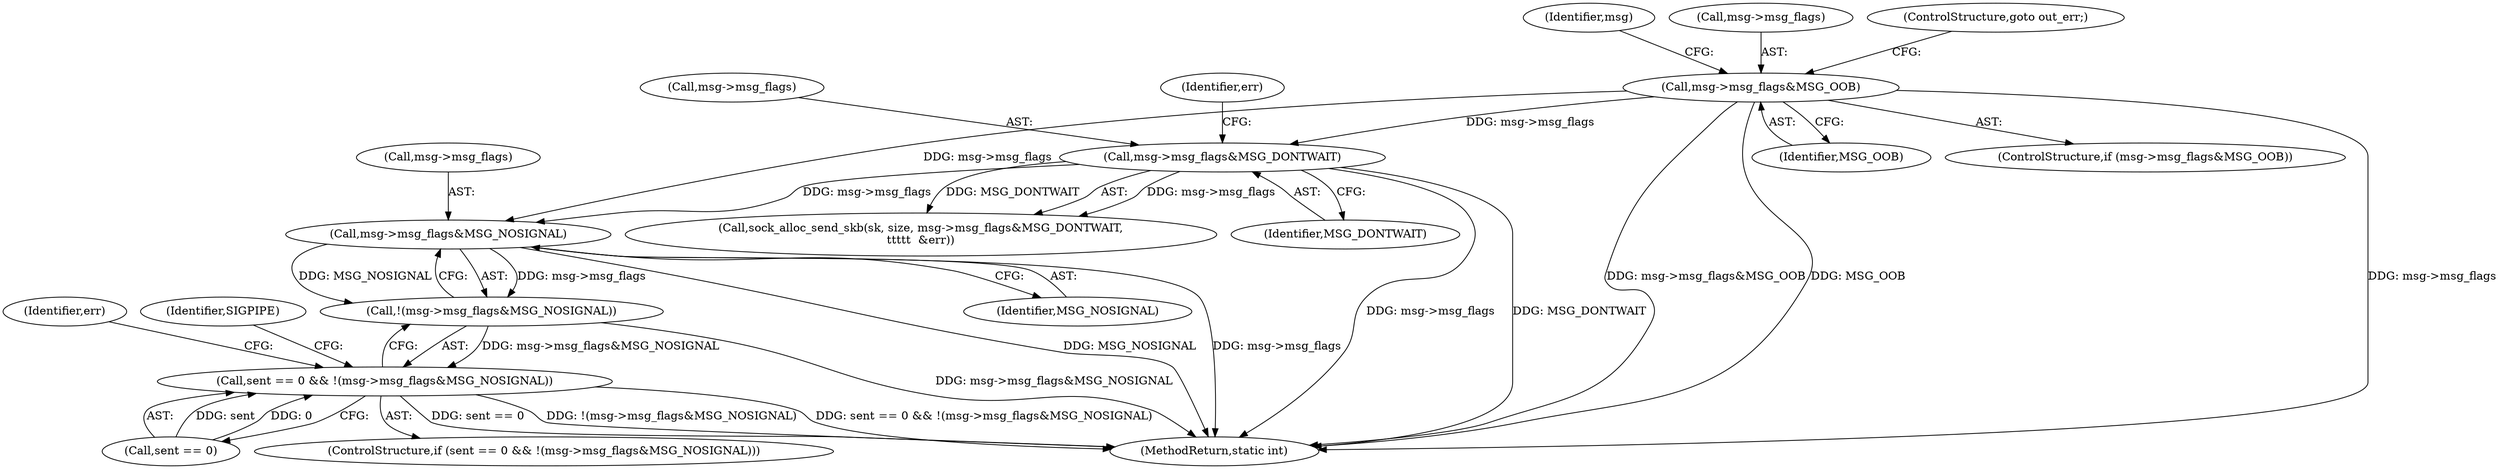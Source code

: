 digraph "0_linux_e0e3cea46d31d23dc40df0a49a7a2c04fe8edfea_1@pointer" {
"1000385" [label="(Call,msg->msg_flags&MSG_NOSIGNAL)"];
"1000258" [label="(Call,msg->msg_flags&MSG_DONTWAIT)"];
"1000172" [label="(Call,msg->msg_flags&MSG_OOB)"];
"1000384" [label="(Call,!(msg->msg_flags&MSG_NOSIGNAL))"];
"1000380" [label="(Call,sent == 0 && !(msg->msg_flags&MSG_NOSIGNAL))"];
"1000258" [label="(Call,msg->msg_flags&MSG_DONTWAIT)"];
"1000180" [label="(Identifier,msg)"];
"1000385" [label="(Call,msg->msg_flags&MSG_NOSIGNAL)"];
"1000255" [label="(Call,sock_alloc_send_skb(sk, size, msg->msg_flags&MSG_DONTWAIT,\n\t\t\t\t\t  &err))"];
"1000381" [label="(Call,sent == 0)"];
"1000262" [label="(Identifier,MSG_DONTWAIT)"];
"1000379" [label="(ControlStructure,if (sent == 0 && !(msg->msg_flags&MSG_NOSIGNAL)))"];
"1000380" [label="(Call,sent == 0 && !(msg->msg_flags&MSG_NOSIGNAL))"];
"1000384" [label="(Call,!(msg->msg_flags&MSG_NOSIGNAL))"];
"1000176" [label="(Identifier,MSG_OOB)"];
"1000409" [label="(MethodReturn,static int)"];
"1000172" [label="(Call,msg->msg_flags&MSG_OOB)"];
"1000264" [label="(Identifier,err)"];
"1000171" [label="(ControlStructure,if (msg->msg_flags&MSG_OOB))"];
"1000395" [label="(Identifier,err)"];
"1000173" [label="(Call,msg->msg_flags)"];
"1000259" [label="(Call,msg->msg_flags)"];
"1000386" [label="(Call,msg->msg_flags)"];
"1000391" [label="(Identifier,SIGPIPE)"];
"1000177" [label="(ControlStructure,goto out_err;)"];
"1000389" [label="(Identifier,MSG_NOSIGNAL)"];
"1000385" -> "1000384"  [label="AST: "];
"1000385" -> "1000389"  [label="CFG: "];
"1000386" -> "1000385"  [label="AST: "];
"1000389" -> "1000385"  [label="AST: "];
"1000384" -> "1000385"  [label="CFG: "];
"1000385" -> "1000409"  [label="DDG: MSG_NOSIGNAL"];
"1000385" -> "1000409"  [label="DDG: msg->msg_flags"];
"1000385" -> "1000384"  [label="DDG: msg->msg_flags"];
"1000385" -> "1000384"  [label="DDG: MSG_NOSIGNAL"];
"1000258" -> "1000385"  [label="DDG: msg->msg_flags"];
"1000172" -> "1000385"  [label="DDG: msg->msg_flags"];
"1000258" -> "1000255"  [label="AST: "];
"1000258" -> "1000262"  [label="CFG: "];
"1000259" -> "1000258"  [label="AST: "];
"1000262" -> "1000258"  [label="AST: "];
"1000264" -> "1000258"  [label="CFG: "];
"1000258" -> "1000409"  [label="DDG: msg->msg_flags"];
"1000258" -> "1000409"  [label="DDG: MSG_DONTWAIT"];
"1000258" -> "1000255"  [label="DDG: msg->msg_flags"];
"1000258" -> "1000255"  [label="DDG: MSG_DONTWAIT"];
"1000172" -> "1000258"  [label="DDG: msg->msg_flags"];
"1000172" -> "1000171"  [label="AST: "];
"1000172" -> "1000176"  [label="CFG: "];
"1000173" -> "1000172"  [label="AST: "];
"1000176" -> "1000172"  [label="AST: "];
"1000177" -> "1000172"  [label="CFG: "];
"1000180" -> "1000172"  [label="CFG: "];
"1000172" -> "1000409"  [label="DDG: msg->msg_flags&MSG_OOB"];
"1000172" -> "1000409"  [label="DDG: MSG_OOB"];
"1000172" -> "1000409"  [label="DDG: msg->msg_flags"];
"1000384" -> "1000380"  [label="AST: "];
"1000380" -> "1000384"  [label="CFG: "];
"1000384" -> "1000409"  [label="DDG: msg->msg_flags&MSG_NOSIGNAL"];
"1000384" -> "1000380"  [label="DDG: msg->msg_flags&MSG_NOSIGNAL"];
"1000380" -> "1000379"  [label="AST: "];
"1000380" -> "1000381"  [label="CFG: "];
"1000381" -> "1000380"  [label="AST: "];
"1000391" -> "1000380"  [label="CFG: "];
"1000395" -> "1000380"  [label="CFG: "];
"1000380" -> "1000409"  [label="DDG: !(msg->msg_flags&MSG_NOSIGNAL)"];
"1000380" -> "1000409"  [label="DDG: sent == 0 && !(msg->msg_flags&MSG_NOSIGNAL)"];
"1000380" -> "1000409"  [label="DDG: sent == 0"];
"1000381" -> "1000380"  [label="DDG: sent"];
"1000381" -> "1000380"  [label="DDG: 0"];
}
